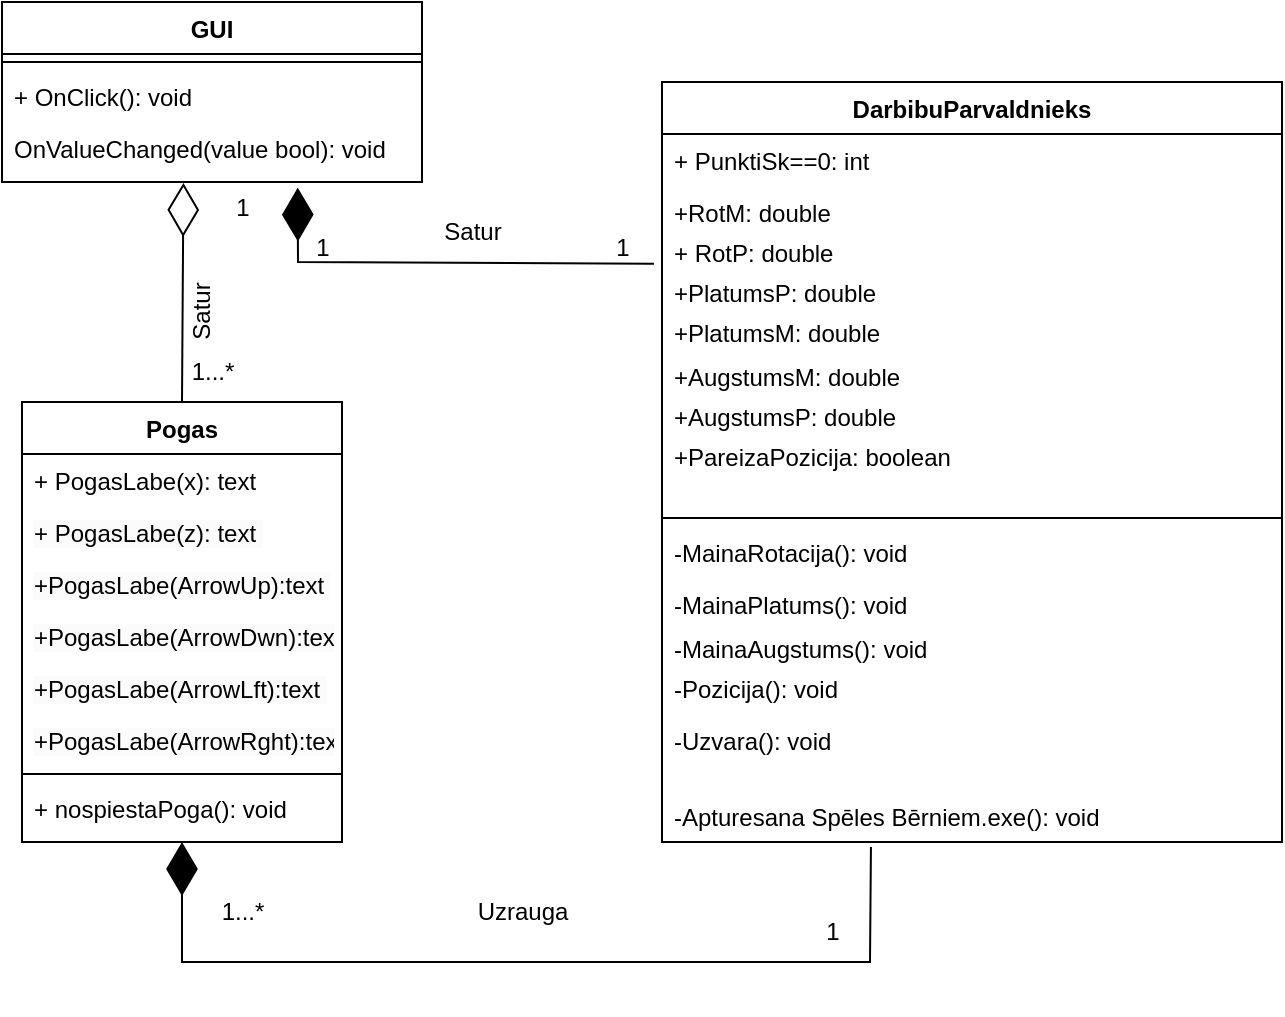 <mxfile version="21.3.2" type="device">
  <diagram name="Page-1" id="4DCoUrSAxSeY8P6KLvrX">
    <mxGraphModel dx="913" dy="492" grid="1" gridSize="10" guides="1" tooltips="1" connect="1" arrows="1" fold="1" page="1" pageScale="1" pageWidth="850" pageHeight="1100" math="0" shadow="0">
      <root>
        <mxCell id="0" />
        <mxCell id="1" parent="0" />
        <mxCell id="CUjz-e8doJSZxIUFtqPX-1" value="GUI" style="swimlane;fontStyle=1;align=center;verticalAlign=top;childLayout=stackLayout;horizontal=1;startSize=26;horizontalStack=0;resizeParent=1;resizeParentMax=0;resizeLast=0;collapsible=1;marginBottom=0;whiteSpace=wrap;html=1;" parent="1" vertex="1">
          <mxGeometry x="90" y="120" width="210" height="90" as="geometry">
            <mxRectangle x="160" y="130" width="60" height="30" as="alternateBounds" />
          </mxGeometry>
        </mxCell>
        <mxCell id="CUjz-e8doJSZxIUFtqPX-3" value="" style="line;strokeWidth=1;fillColor=none;align=left;verticalAlign=middle;spacingTop=-1;spacingLeft=3;spacingRight=3;rotatable=0;labelPosition=right;points=[];portConstraint=eastwest;strokeColor=inherit;" parent="CUjz-e8doJSZxIUFtqPX-1" vertex="1">
          <mxGeometry y="26" width="210" height="8" as="geometry" />
        </mxCell>
        <mxCell id="CUjz-e8doJSZxIUFtqPX-4" value="+ OnClick(): void" style="text;strokeColor=none;fillColor=none;align=left;verticalAlign=top;spacingLeft=4;spacingRight=4;overflow=hidden;rotatable=0;points=[[0,0.5],[1,0.5]];portConstraint=eastwest;whiteSpace=wrap;html=1;" parent="CUjz-e8doJSZxIUFtqPX-1" vertex="1">
          <mxGeometry y="34" width="210" height="26" as="geometry" />
        </mxCell>
        <mxCell id="CUjz-e8doJSZxIUFtqPX-5" value="OnValueChanged(value bool): void&amp;nbsp;&lt;br&gt;" style="text;strokeColor=none;fillColor=none;align=left;verticalAlign=top;spacingLeft=4;spacingRight=4;overflow=hidden;rotatable=0;points=[[0,0.5],[1,0.5]];portConstraint=eastwest;whiteSpace=wrap;html=1;" parent="CUjz-e8doJSZxIUFtqPX-1" vertex="1">
          <mxGeometry y="60" width="210" height="30" as="geometry" />
        </mxCell>
        <mxCell id="CUjz-e8doJSZxIUFtqPX-6" value="Pogas" style="swimlane;fontStyle=1;align=center;verticalAlign=top;childLayout=stackLayout;horizontal=1;startSize=26;horizontalStack=0;resizeParent=1;resizeParentMax=0;resizeLast=0;collapsible=1;marginBottom=0;whiteSpace=wrap;html=1;" parent="1" vertex="1">
          <mxGeometry x="100" y="320" width="160" height="220" as="geometry" />
        </mxCell>
        <mxCell id="CUjz-e8doJSZxIUFtqPX-10" value="" style="endArrow=diamondThin;endFill=0;endSize=24;html=1;rounded=0;entryX=0.432;entryY=1.016;entryDx=0;entryDy=0;entryPerimeter=0;" parent="CUjz-e8doJSZxIUFtqPX-6" target="CUjz-e8doJSZxIUFtqPX-5" edge="1">
          <mxGeometry width="160" relative="1" as="geometry">
            <mxPoint x="80" as="sourcePoint" />
            <mxPoint x="240" as="targetPoint" />
          </mxGeometry>
        </mxCell>
        <mxCell id="CUjz-e8doJSZxIUFtqPX-7" value="+ PogasLabe(x): text&amp;nbsp;" style="text;strokeColor=none;fillColor=none;align=left;verticalAlign=top;spacingLeft=4;spacingRight=4;overflow=hidden;rotatable=0;points=[[0,0.5],[1,0.5]];portConstraint=eastwest;whiteSpace=wrap;html=1;" parent="CUjz-e8doJSZxIUFtqPX-6" vertex="1">
          <mxGeometry y="26" width="160" height="26" as="geometry" />
        </mxCell>
        <mxCell id="wEMwrOBa8yJDawmARt73-6" value="&lt;span style=&quot;color: rgb(0, 0, 0); font-family: Helvetica; font-size: 12px; font-style: normal; font-variant-ligatures: normal; font-variant-caps: normal; font-weight: 400; letter-spacing: normal; orphans: 2; text-align: left; text-indent: 0px; text-transform: none; widows: 2; word-spacing: 0px; -webkit-text-stroke-width: 0px; background-color: rgb(251, 251, 251); text-decoration-thickness: initial; text-decoration-style: initial; text-decoration-color: initial; float: none; display: inline !important;&quot;&gt;+ PogasLabe(z): text&amp;nbsp;&lt;/span&gt;" style="text;strokeColor=none;fillColor=none;align=left;verticalAlign=top;spacingLeft=4;spacingRight=4;overflow=hidden;rotatable=0;points=[[0,0.5],[1,0.5]];portConstraint=eastwest;whiteSpace=wrap;html=1;" vertex="1" parent="CUjz-e8doJSZxIUFtqPX-6">
          <mxGeometry y="52" width="160" height="26" as="geometry" />
        </mxCell>
        <mxCell id="wEMwrOBa8yJDawmARt73-5" value="&lt;span style=&quot;color: rgb(0, 0, 0); font-family: Helvetica; font-size: 12px; font-style: normal; font-variant-ligatures: normal; font-variant-caps: normal; font-weight: 400; letter-spacing: normal; orphans: 2; text-align: left; text-indent: 0px; text-transform: none; widows: 2; word-spacing: 0px; -webkit-text-stroke-width: 0px; background-color: rgb(251, 251, 251); text-decoration-thickness: initial; text-decoration-style: initial; text-decoration-color: initial; float: none; display: inline !important;&quot;&gt;+PogasLabe(ArrowUp):text&amp;nbsp;&lt;/span&gt;" style="text;strokeColor=none;fillColor=none;align=left;verticalAlign=top;spacingLeft=4;spacingRight=4;overflow=hidden;rotatable=0;points=[[0,0.5],[1,0.5]];portConstraint=eastwest;whiteSpace=wrap;html=1;" vertex="1" parent="CUjz-e8doJSZxIUFtqPX-6">
          <mxGeometry y="78" width="160" height="26" as="geometry" />
        </mxCell>
        <mxCell id="wEMwrOBa8yJDawmARt73-4" value="&lt;span style=&quot;color: rgb(0, 0, 0); font-family: Helvetica; font-size: 12px; font-style: normal; font-variant-ligatures: normal; font-variant-caps: normal; font-weight: 400; letter-spacing: normal; orphans: 2; text-align: left; text-indent: 0px; text-transform: none; widows: 2; word-spacing: 0px; -webkit-text-stroke-width: 0px; background-color: rgb(251, 251, 251); text-decoration-thickness: initial; text-decoration-style: initial; text-decoration-color: initial; float: none; display: inline !important;&quot;&gt;+PogasLabe(ArrowDwn):text&amp;nbsp;&lt;/span&gt;" style="text;strokeColor=none;fillColor=none;align=left;verticalAlign=top;spacingLeft=4;spacingRight=4;overflow=hidden;rotatable=0;points=[[0,0.5],[1,0.5]];portConstraint=eastwest;whiteSpace=wrap;html=1;" vertex="1" parent="CUjz-e8doJSZxIUFtqPX-6">
          <mxGeometry y="104" width="160" height="26" as="geometry" />
        </mxCell>
        <mxCell id="wEMwrOBa8yJDawmARt73-3" value="&lt;span style=&quot;color: rgb(0, 0, 0); font-family: Helvetica; font-size: 12px; font-style: normal; font-variant-ligatures: normal; font-variant-caps: normal; font-weight: 400; letter-spacing: normal; orphans: 2; text-align: left; text-indent: 0px; text-transform: none; widows: 2; word-spacing: 0px; -webkit-text-stroke-width: 0px; background-color: rgb(251, 251, 251); text-decoration-thickness: initial; text-decoration-style: initial; text-decoration-color: initial; float: none; display: inline !important;&quot;&gt;+PogasLabe(ArrowLft):text&amp;nbsp;&lt;/span&gt;" style="text;strokeColor=none;fillColor=none;align=left;verticalAlign=top;spacingLeft=4;spacingRight=4;overflow=hidden;rotatable=0;points=[[0,0.5],[1,0.5]];portConstraint=eastwest;whiteSpace=wrap;html=1;" vertex="1" parent="CUjz-e8doJSZxIUFtqPX-6">
          <mxGeometry y="130" width="160" height="26" as="geometry" />
        </mxCell>
        <mxCell id="wEMwrOBa8yJDawmARt73-2" value="&lt;span style=&quot;color: rgb(0, 0, 0); font-family: Helvetica; font-size: 12px; font-style: normal; font-variant-ligatures: normal; font-variant-caps: normal; font-weight: 400; letter-spacing: normal; orphans: 2; text-align: left; text-indent: 0px; text-transform: none; widows: 2; word-spacing: 0px; -webkit-text-stroke-width: 0px; background-color: rgb(251, 251, 251); text-decoration-thickness: initial; text-decoration-style: initial; text-decoration-color: initial; float: none; display: inline !important;&quot;&gt;+PogasLabe(ArrowRght):text&amp;nbsp;&lt;/span&gt;" style="text;strokeColor=none;fillColor=none;align=left;verticalAlign=top;spacingLeft=4;spacingRight=4;overflow=hidden;rotatable=0;points=[[0,0.5],[1,0.5]];portConstraint=eastwest;whiteSpace=wrap;html=1;" vertex="1" parent="CUjz-e8doJSZxIUFtqPX-6">
          <mxGeometry y="156" width="160" height="26" as="geometry" />
        </mxCell>
        <mxCell id="CUjz-e8doJSZxIUFtqPX-8" value="" style="line;strokeWidth=1;fillColor=none;align=left;verticalAlign=middle;spacingTop=-1;spacingLeft=3;spacingRight=3;rotatable=0;labelPosition=right;points=[];portConstraint=eastwest;strokeColor=inherit;" parent="CUjz-e8doJSZxIUFtqPX-6" vertex="1">
          <mxGeometry y="182" width="160" height="8" as="geometry" />
        </mxCell>
        <mxCell id="CUjz-e8doJSZxIUFtqPX-9" value="+ nospiestaPoga(): void" style="text;strokeColor=none;fillColor=none;align=left;verticalAlign=top;spacingLeft=4;spacingRight=4;overflow=hidden;rotatable=0;points=[[0,0.5],[1,0.5]];portConstraint=eastwest;whiteSpace=wrap;html=1;" parent="CUjz-e8doJSZxIUFtqPX-6" vertex="1">
          <mxGeometry y="190" width="160" height="30" as="geometry" />
        </mxCell>
        <mxCell id="CUjz-e8doJSZxIUFtqPX-11" value="1...*" style="text;html=1;align=center;verticalAlign=middle;resizable=0;points=[];autosize=1;strokeColor=none;fillColor=none;" parent="1" vertex="1">
          <mxGeometry x="175" y="290" width="40" height="30" as="geometry" />
        </mxCell>
        <mxCell id="CUjz-e8doJSZxIUFtqPX-12" value="1" style="text;html=1;align=center;verticalAlign=middle;resizable=0;points=[];autosize=1;strokeColor=none;fillColor=none;" parent="1" vertex="1">
          <mxGeometry x="195" y="208" width="30" height="30" as="geometry" />
        </mxCell>
        <mxCell id="CUjz-e8doJSZxIUFtqPX-13" value="Satur" style="text;html=1;align=center;verticalAlign=middle;resizable=0;points=[];autosize=1;strokeColor=none;fillColor=none;rotation=-90;" parent="1" vertex="1">
          <mxGeometry x="165" y="260" width="50" height="30" as="geometry" />
        </mxCell>
        <mxCell id="CUjz-e8doJSZxIUFtqPX-14" value="DarbibuParvaldnieks" style="swimlane;fontStyle=1;align=center;verticalAlign=top;childLayout=stackLayout;horizontal=1;startSize=26;horizontalStack=0;resizeParent=1;resizeParentMax=0;resizeLast=0;collapsible=1;marginBottom=0;whiteSpace=wrap;html=1;" parent="1" vertex="1">
          <mxGeometry x="420" y="160" width="310" height="380" as="geometry">
            <mxRectangle x="420" y="160" width="160" height="30" as="alternateBounds" />
          </mxGeometry>
        </mxCell>
        <mxCell id="CUjz-e8doJSZxIUFtqPX-15" value="+&amp;nbsp;PunktiSk==0: int" style="text;strokeColor=none;fillColor=none;align=left;verticalAlign=top;spacingLeft=4;spacingRight=4;overflow=hidden;rotatable=0;points=[[0,0.5],[1,0.5]];portConstraint=eastwest;whiteSpace=wrap;html=1;" parent="CUjz-e8doJSZxIUFtqPX-14" vertex="1">
          <mxGeometry y="26" width="310" height="26" as="geometry" />
        </mxCell>
        <mxCell id="CUjz-e8doJSZxIUFtqPX-22" value="+RotM: double" style="text;strokeColor=none;fillColor=none;align=left;verticalAlign=top;spacingLeft=4;spacingRight=4;overflow=hidden;rotatable=0;points=[[0,0.5],[1,0.5]];portConstraint=eastwest;whiteSpace=wrap;html=1;" parent="CUjz-e8doJSZxIUFtqPX-14" vertex="1">
          <mxGeometry y="52" width="310" height="20" as="geometry" />
        </mxCell>
        <mxCell id="CUjz-e8doJSZxIUFtqPX-23" value="+&amp;nbsp;RotP: double" style="text;strokeColor=none;fillColor=none;align=left;verticalAlign=top;spacingLeft=4;spacingRight=4;overflow=hidden;rotatable=0;points=[[0,0.5],[1,0.5]];portConstraint=eastwest;whiteSpace=wrap;html=1;" parent="CUjz-e8doJSZxIUFtqPX-14" vertex="1">
          <mxGeometry y="72" width="310" height="20" as="geometry" />
        </mxCell>
        <mxCell id="CUjz-e8doJSZxIUFtqPX-24" value="+PlatumsP: double" style="text;strokeColor=none;fillColor=none;align=left;verticalAlign=top;spacingLeft=4;spacingRight=4;overflow=hidden;rotatable=0;points=[[0,0.5],[1,0.5]];portConstraint=eastwest;whiteSpace=wrap;html=1;" parent="CUjz-e8doJSZxIUFtqPX-14" vertex="1">
          <mxGeometry y="92" width="310" height="20" as="geometry" />
        </mxCell>
        <mxCell id="CUjz-e8doJSZxIUFtqPX-28" value="+PlatumsM: double" style="text;strokeColor=none;fillColor=none;align=left;verticalAlign=top;spacingLeft=4;spacingRight=4;overflow=hidden;rotatable=0;points=[[0,0.5],[1,0.5]];portConstraint=eastwest;whiteSpace=wrap;html=1;" parent="CUjz-e8doJSZxIUFtqPX-14" vertex="1">
          <mxGeometry y="112" width="310" height="22" as="geometry" />
        </mxCell>
        <mxCell id="CUjz-e8doJSZxIUFtqPX-27" value="+AugstumsM: double" style="text;strokeColor=none;fillColor=none;align=left;verticalAlign=top;spacingLeft=4;spacingRight=4;overflow=hidden;rotatable=0;points=[[0,0.5],[1,0.5]];portConstraint=eastwest;whiteSpace=wrap;html=1;" parent="CUjz-e8doJSZxIUFtqPX-14" vertex="1">
          <mxGeometry y="134" width="310" height="20" as="geometry" />
        </mxCell>
        <mxCell id="CUjz-e8doJSZxIUFtqPX-26" value="+AugstumsP: double" style="text;strokeColor=none;fillColor=none;align=left;verticalAlign=top;spacingLeft=4;spacingRight=4;overflow=hidden;rotatable=0;points=[[0,0.5],[1,0.5]];portConstraint=eastwest;whiteSpace=wrap;html=1;" parent="CUjz-e8doJSZxIUFtqPX-14" vertex="1">
          <mxGeometry y="154" width="310" height="20" as="geometry" />
        </mxCell>
        <mxCell id="CUjz-e8doJSZxIUFtqPX-25" value="+PareizaPozicija: boolean" style="text;strokeColor=none;fillColor=none;align=left;verticalAlign=top;spacingLeft=4;spacingRight=4;overflow=hidden;rotatable=0;points=[[0,0.5],[1,0.5]];portConstraint=eastwest;whiteSpace=wrap;html=1;" parent="CUjz-e8doJSZxIUFtqPX-14" vertex="1">
          <mxGeometry y="174" width="310" height="20" as="geometry" />
        </mxCell>
        <mxCell id="wEMwrOBa8yJDawmARt73-1" style="text;strokeColor=none;fillColor=none;align=left;verticalAlign=top;spacingLeft=4;spacingRight=4;overflow=hidden;rotatable=0;points=[[0,0.5],[1,0.5]];portConstraint=eastwest;whiteSpace=wrap;html=1;" vertex="1" parent="CUjz-e8doJSZxIUFtqPX-14">
          <mxGeometry y="194" width="310" height="20" as="geometry" />
        </mxCell>
        <mxCell id="CUjz-e8doJSZxIUFtqPX-16" value="" style="line;strokeWidth=1;fillColor=none;align=left;verticalAlign=middle;spacingTop=-1;spacingLeft=3;spacingRight=3;rotatable=0;labelPosition=right;points=[];portConstraint=eastwest;strokeColor=inherit;" parent="CUjz-e8doJSZxIUFtqPX-14" vertex="1">
          <mxGeometry y="214" width="310" height="8" as="geometry" />
        </mxCell>
        <mxCell id="CUjz-e8doJSZxIUFtqPX-17" value="-MainaRotacija(): void" style="text;strokeColor=none;fillColor=none;align=left;verticalAlign=top;spacingLeft=4;spacingRight=4;overflow=hidden;rotatable=0;points=[[0,0.5],[1,0.5]];portConstraint=eastwest;whiteSpace=wrap;html=1;" parent="CUjz-e8doJSZxIUFtqPX-14" vertex="1">
          <mxGeometry y="222" width="310" height="26" as="geometry" />
        </mxCell>
        <mxCell id="CUjz-e8doJSZxIUFtqPX-34" value="-MainaPlatums(): void" style="text;strokeColor=none;fillColor=none;align=left;verticalAlign=top;spacingLeft=4;spacingRight=4;overflow=hidden;rotatable=0;points=[[0,0.5],[1,0.5]];portConstraint=eastwest;whiteSpace=wrap;html=1;" parent="CUjz-e8doJSZxIUFtqPX-14" vertex="1">
          <mxGeometry y="248" width="310" height="22" as="geometry" />
        </mxCell>
        <mxCell id="CUjz-e8doJSZxIUFtqPX-30" value="-MainaAugstums(): void" style="text;strokeColor=none;fillColor=none;align=left;verticalAlign=top;spacingLeft=4;spacingRight=4;overflow=hidden;rotatable=0;points=[[0,0.5],[1,0.5]];portConstraint=eastwest;whiteSpace=wrap;html=1;" parent="CUjz-e8doJSZxIUFtqPX-14" vertex="1">
          <mxGeometry y="270" width="310" height="20" as="geometry" />
        </mxCell>
        <mxCell id="CUjz-e8doJSZxIUFtqPX-32" value="-Pozicija(): void" style="text;strokeColor=none;fillColor=none;align=left;verticalAlign=top;spacingLeft=4;spacingRight=4;overflow=hidden;rotatable=0;points=[[0,0.5],[1,0.5]];portConstraint=eastwest;whiteSpace=wrap;html=1;" parent="CUjz-e8doJSZxIUFtqPX-14" vertex="1">
          <mxGeometry y="290" width="310" height="26" as="geometry" />
        </mxCell>
        <mxCell id="CUjz-e8doJSZxIUFtqPX-31" value="-Uzvara(): void" style="text;strokeColor=none;fillColor=none;align=left;verticalAlign=top;spacingLeft=4;spacingRight=4;overflow=hidden;rotatable=0;points=[[0,0.5],[1,0.5]];portConstraint=eastwest;whiteSpace=wrap;html=1;" parent="CUjz-e8doJSZxIUFtqPX-14" vertex="1">
          <mxGeometry y="316" width="310" height="38" as="geometry" />
        </mxCell>
        <mxCell id="CUjz-e8doJSZxIUFtqPX-33" value="-Apturesana Spēles Bērniem.exe(): void" style="text;strokeColor=none;fillColor=none;align=left;verticalAlign=top;spacingLeft=4;spacingRight=4;overflow=hidden;rotatable=0;points=[[0,0.5],[1,0.5]];portConstraint=eastwest;whiteSpace=wrap;html=1;" parent="CUjz-e8doJSZxIUFtqPX-14" vertex="1">
          <mxGeometry y="354" width="310" height="26" as="geometry" />
        </mxCell>
        <mxCell id="CUjz-e8doJSZxIUFtqPX-37" value="" style="endArrow=diamondThin;endFill=1;endSize=24;html=1;rounded=0;entryX=0.704;entryY=1.094;entryDx=0;entryDy=0;entryPerimeter=0;exitX=-0.013;exitY=0.945;exitDx=0;exitDy=0;exitPerimeter=0;" parent="1" source="CUjz-e8doJSZxIUFtqPX-23" target="CUjz-e8doJSZxIUFtqPX-5" edge="1">
          <mxGeometry width="160" relative="1" as="geometry">
            <mxPoint x="420" y="230" as="sourcePoint" />
            <mxPoint x="240" y="230" as="targetPoint" />
            <Array as="points">
              <mxPoint x="238" y="250" />
            </Array>
          </mxGeometry>
        </mxCell>
        <mxCell id="CUjz-e8doJSZxIUFtqPX-38" value="Satur" style="text;html=1;align=center;verticalAlign=middle;resizable=0;points=[];autosize=1;strokeColor=none;fillColor=none;rotation=0;" parent="1" vertex="1">
          <mxGeometry x="300" y="220" width="50" height="30" as="geometry" />
        </mxCell>
        <mxCell id="CUjz-e8doJSZxIUFtqPX-39" value="1" style="text;html=1;align=center;verticalAlign=middle;resizable=0;points=[];autosize=1;strokeColor=none;fillColor=none;" parent="1" vertex="1">
          <mxGeometry x="235" y="228" width="30" height="30" as="geometry" />
        </mxCell>
        <mxCell id="CUjz-e8doJSZxIUFtqPX-40" value="1" style="text;html=1;align=center;verticalAlign=middle;resizable=0;points=[];autosize=1;strokeColor=none;fillColor=none;" parent="1" vertex="1">
          <mxGeometry x="385" y="228" width="30" height="30" as="geometry" />
        </mxCell>
        <mxCell id="CUjz-e8doJSZxIUFtqPX-42" value="Uzrauga" style="text;html=1;align=center;verticalAlign=middle;resizable=0;points=[];autosize=1;strokeColor=none;fillColor=none;" parent="1" vertex="1">
          <mxGeometry x="315" y="560" width="70" height="30" as="geometry" />
        </mxCell>
        <mxCell id="CUjz-e8doJSZxIUFtqPX-43" value="1...*" style="text;html=1;align=center;verticalAlign=middle;resizable=0;points=[];autosize=1;strokeColor=none;fillColor=none;" parent="1" vertex="1">
          <mxGeometry x="190" y="560" width="40" height="30" as="geometry" />
        </mxCell>
        <mxCell id="CUjz-e8doJSZxIUFtqPX-44" value="1" style="text;html=1;align=center;verticalAlign=middle;resizable=0;points=[];autosize=1;strokeColor=none;fillColor=none;" parent="1" vertex="1">
          <mxGeometry x="490" y="570" width="30" height="30" as="geometry" />
        </mxCell>
        <mxCell id="wEMwrOBa8yJDawmARt73-8" value="" style="endArrow=diamondThin;endFill=1;endSize=24;html=1;rounded=0;exitX=0.337;exitY=1.096;exitDx=0;exitDy=0;exitPerimeter=0;" edge="1" parent="1" source="CUjz-e8doJSZxIUFtqPX-33">
          <mxGeometry width="160" relative="1" as="geometry">
            <mxPoint x="180" y="600" as="sourcePoint" />
            <mxPoint x="180" y="540" as="targetPoint" />
            <Array as="points">
              <mxPoint x="524" y="600" />
              <mxPoint x="180" y="600" />
            </Array>
          </mxGeometry>
        </mxCell>
      </root>
    </mxGraphModel>
  </diagram>
</mxfile>
